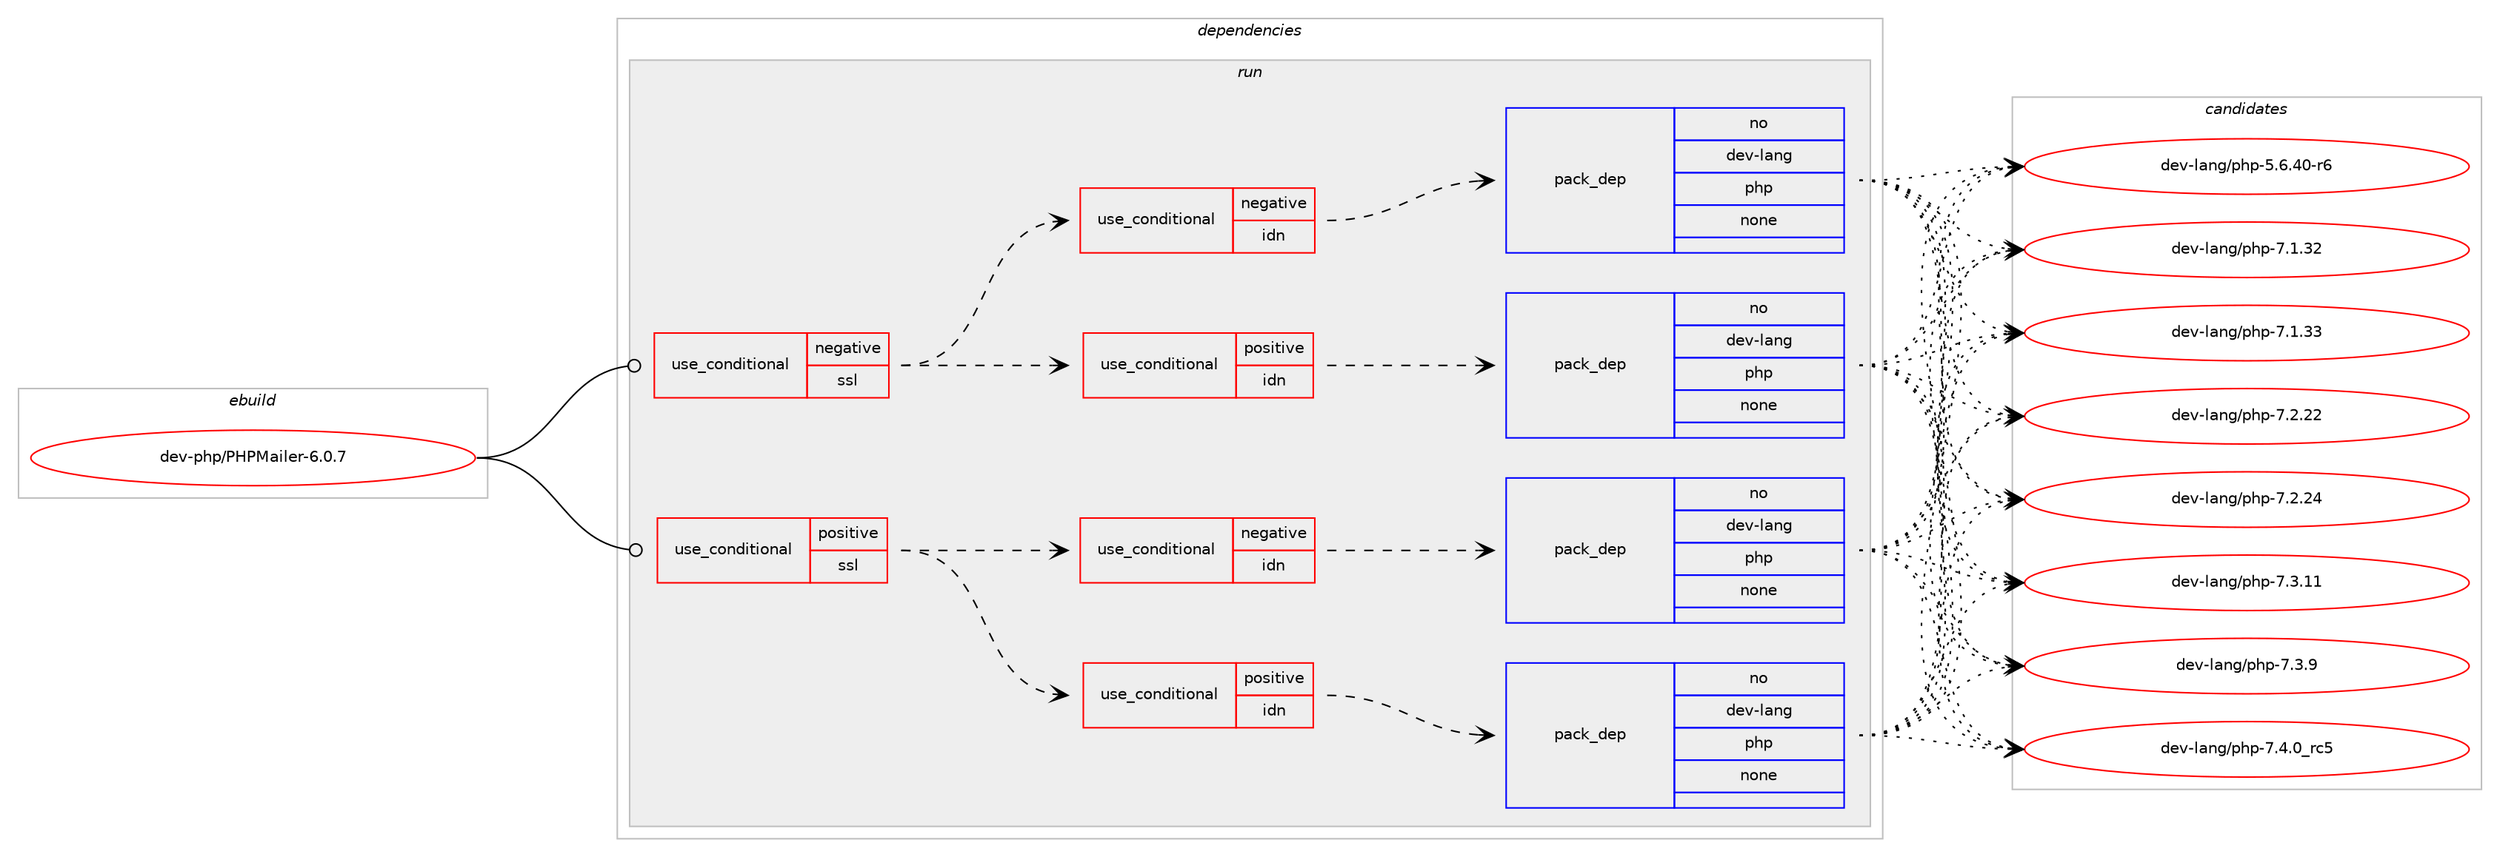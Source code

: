 digraph prolog {

# *************
# Graph options
# *************

newrank=true;
concentrate=true;
compound=true;
graph [rankdir=LR,fontname=Helvetica,fontsize=10,ranksep=1.5];#, ranksep=2.5, nodesep=0.2];
edge  [arrowhead=vee];
node  [fontname=Helvetica,fontsize=10];

# **********
# The ebuild
# **********

subgraph cluster_leftcol {
color=gray;
rank=same;
label=<<i>ebuild</i>>;
id [label="dev-php/PHPMailer-6.0.7", color=red, width=4, href="../dev-php/PHPMailer-6.0.7.svg"];
}

# ****************
# The dependencies
# ****************

subgraph cluster_midcol {
color=gray;
label=<<i>dependencies</i>>;
subgraph cluster_compile {
fillcolor="#eeeeee";
style=filled;
label=<<i>compile</i>>;
}
subgraph cluster_compileandrun {
fillcolor="#eeeeee";
style=filled;
label=<<i>compile and run</i>>;
}
subgraph cluster_run {
fillcolor="#eeeeee";
style=filled;
label=<<i>run</i>>;
subgraph cond134719 {
dependency589315 [label=<<TABLE BORDER="0" CELLBORDER="1" CELLSPACING="0" CELLPADDING="4"><TR><TD ROWSPAN="3" CELLPADDING="10">use_conditional</TD></TR><TR><TD>negative</TD></TR><TR><TD>ssl</TD></TR></TABLE>>, shape=none, color=red];
subgraph cond134720 {
dependency589316 [label=<<TABLE BORDER="0" CELLBORDER="1" CELLSPACING="0" CELLPADDING="4"><TR><TD ROWSPAN="3" CELLPADDING="10">use_conditional</TD></TR><TR><TD>positive</TD></TR><TR><TD>idn</TD></TR></TABLE>>, shape=none, color=red];
subgraph pack442928 {
dependency589317 [label=<<TABLE BORDER="0" CELLBORDER="1" CELLSPACING="0" CELLPADDING="4" WIDTH="220"><TR><TD ROWSPAN="6" CELLPADDING="30">pack_dep</TD></TR><TR><TD WIDTH="110">no</TD></TR><TR><TD>dev-lang</TD></TR><TR><TD>php</TD></TR><TR><TD>none</TD></TR><TR><TD></TD></TR></TABLE>>, shape=none, color=blue];
}
dependency589316:e -> dependency589317:w [weight=20,style="dashed",arrowhead="vee"];
}
dependency589315:e -> dependency589316:w [weight=20,style="dashed",arrowhead="vee"];
subgraph cond134721 {
dependency589318 [label=<<TABLE BORDER="0" CELLBORDER="1" CELLSPACING="0" CELLPADDING="4"><TR><TD ROWSPAN="3" CELLPADDING="10">use_conditional</TD></TR><TR><TD>negative</TD></TR><TR><TD>idn</TD></TR></TABLE>>, shape=none, color=red];
subgraph pack442929 {
dependency589319 [label=<<TABLE BORDER="0" CELLBORDER="1" CELLSPACING="0" CELLPADDING="4" WIDTH="220"><TR><TD ROWSPAN="6" CELLPADDING="30">pack_dep</TD></TR><TR><TD WIDTH="110">no</TD></TR><TR><TD>dev-lang</TD></TR><TR><TD>php</TD></TR><TR><TD>none</TD></TR><TR><TD></TD></TR></TABLE>>, shape=none, color=blue];
}
dependency589318:e -> dependency589319:w [weight=20,style="dashed",arrowhead="vee"];
}
dependency589315:e -> dependency589318:w [weight=20,style="dashed",arrowhead="vee"];
}
id:e -> dependency589315:w [weight=20,style="solid",arrowhead="odot"];
subgraph cond134722 {
dependency589320 [label=<<TABLE BORDER="0" CELLBORDER="1" CELLSPACING="0" CELLPADDING="4"><TR><TD ROWSPAN="3" CELLPADDING="10">use_conditional</TD></TR><TR><TD>positive</TD></TR><TR><TD>ssl</TD></TR></TABLE>>, shape=none, color=red];
subgraph cond134723 {
dependency589321 [label=<<TABLE BORDER="0" CELLBORDER="1" CELLSPACING="0" CELLPADDING="4"><TR><TD ROWSPAN="3" CELLPADDING="10">use_conditional</TD></TR><TR><TD>positive</TD></TR><TR><TD>idn</TD></TR></TABLE>>, shape=none, color=red];
subgraph pack442930 {
dependency589322 [label=<<TABLE BORDER="0" CELLBORDER="1" CELLSPACING="0" CELLPADDING="4" WIDTH="220"><TR><TD ROWSPAN="6" CELLPADDING="30">pack_dep</TD></TR><TR><TD WIDTH="110">no</TD></TR><TR><TD>dev-lang</TD></TR><TR><TD>php</TD></TR><TR><TD>none</TD></TR><TR><TD></TD></TR></TABLE>>, shape=none, color=blue];
}
dependency589321:e -> dependency589322:w [weight=20,style="dashed",arrowhead="vee"];
}
dependency589320:e -> dependency589321:w [weight=20,style="dashed",arrowhead="vee"];
subgraph cond134724 {
dependency589323 [label=<<TABLE BORDER="0" CELLBORDER="1" CELLSPACING="0" CELLPADDING="4"><TR><TD ROWSPAN="3" CELLPADDING="10">use_conditional</TD></TR><TR><TD>negative</TD></TR><TR><TD>idn</TD></TR></TABLE>>, shape=none, color=red];
subgraph pack442931 {
dependency589324 [label=<<TABLE BORDER="0" CELLBORDER="1" CELLSPACING="0" CELLPADDING="4" WIDTH="220"><TR><TD ROWSPAN="6" CELLPADDING="30">pack_dep</TD></TR><TR><TD WIDTH="110">no</TD></TR><TR><TD>dev-lang</TD></TR><TR><TD>php</TD></TR><TR><TD>none</TD></TR><TR><TD></TD></TR></TABLE>>, shape=none, color=blue];
}
dependency589323:e -> dependency589324:w [weight=20,style="dashed",arrowhead="vee"];
}
dependency589320:e -> dependency589323:w [weight=20,style="dashed",arrowhead="vee"];
}
id:e -> dependency589320:w [weight=20,style="solid",arrowhead="odot"];
}
}

# **************
# The candidates
# **************

subgraph cluster_choices {
rank=same;
color=gray;
label=<<i>candidates</i>>;

subgraph choice442928 {
color=black;
nodesep=1;
choice100101118451089711010347112104112455346544652484511454 [label="dev-lang/php-5.6.40-r6", color=red, width=4,href="../dev-lang/php-5.6.40-r6.svg"];
choice10010111845108971101034711210411245554649465150 [label="dev-lang/php-7.1.32", color=red, width=4,href="../dev-lang/php-7.1.32.svg"];
choice10010111845108971101034711210411245554649465151 [label="dev-lang/php-7.1.33", color=red, width=4,href="../dev-lang/php-7.1.33.svg"];
choice10010111845108971101034711210411245554650465050 [label="dev-lang/php-7.2.22", color=red, width=4,href="../dev-lang/php-7.2.22.svg"];
choice10010111845108971101034711210411245554650465052 [label="dev-lang/php-7.2.24", color=red, width=4,href="../dev-lang/php-7.2.24.svg"];
choice10010111845108971101034711210411245554651464949 [label="dev-lang/php-7.3.11", color=red, width=4,href="../dev-lang/php-7.3.11.svg"];
choice100101118451089711010347112104112455546514657 [label="dev-lang/php-7.3.9", color=red, width=4,href="../dev-lang/php-7.3.9.svg"];
choice100101118451089711010347112104112455546524648951149953 [label="dev-lang/php-7.4.0_rc5", color=red, width=4,href="../dev-lang/php-7.4.0_rc5.svg"];
dependency589317:e -> choice100101118451089711010347112104112455346544652484511454:w [style=dotted,weight="100"];
dependency589317:e -> choice10010111845108971101034711210411245554649465150:w [style=dotted,weight="100"];
dependency589317:e -> choice10010111845108971101034711210411245554649465151:w [style=dotted,weight="100"];
dependency589317:e -> choice10010111845108971101034711210411245554650465050:w [style=dotted,weight="100"];
dependency589317:e -> choice10010111845108971101034711210411245554650465052:w [style=dotted,weight="100"];
dependency589317:e -> choice10010111845108971101034711210411245554651464949:w [style=dotted,weight="100"];
dependency589317:e -> choice100101118451089711010347112104112455546514657:w [style=dotted,weight="100"];
dependency589317:e -> choice100101118451089711010347112104112455546524648951149953:w [style=dotted,weight="100"];
}
subgraph choice442929 {
color=black;
nodesep=1;
choice100101118451089711010347112104112455346544652484511454 [label="dev-lang/php-5.6.40-r6", color=red, width=4,href="../dev-lang/php-5.6.40-r6.svg"];
choice10010111845108971101034711210411245554649465150 [label="dev-lang/php-7.1.32", color=red, width=4,href="../dev-lang/php-7.1.32.svg"];
choice10010111845108971101034711210411245554649465151 [label="dev-lang/php-7.1.33", color=red, width=4,href="../dev-lang/php-7.1.33.svg"];
choice10010111845108971101034711210411245554650465050 [label="dev-lang/php-7.2.22", color=red, width=4,href="../dev-lang/php-7.2.22.svg"];
choice10010111845108971101034711210411245554650465052 [label="dev-lang/php-7.2.24", color=red, width=4,href="../dev-lang/php-7.2.24.svg"];
choice10010111845108971101034711210411245554651464949 [label="dev-lang/php-7.3.11", color=red, width=4,href="../dev-lang/php-7.3.11.svg"];
choice100101118451089711010347112104112455546514657 [label="dev-lang/php-7.3.9", color=red, width=4,href="../dev-lang/php-7.3.9.svg"];
choice100101118451089711010347112104112455546524648951149953 [label="dev-lang/php-7.4.0_rc5", color=red, width=4,href="../dev-lang/php-7.4.0_rc5.svg"];
dependency589319:e -> choice100101118451089711010347112104112455346544652484511454:w [style=dotted,weight="100"];
dependency589319:e -> choice10010111845108971101034711210411245554649465150:w [style=dotted,weight="100"];
dependency589319:e -> choice10010111845108971101034711210411245554649465151:w [style=dotted,weight="100"];
dependency589319:e -> choice10010111845108971101034711210411245554650465050:w [style=dotted,weight="100"];
dependency589319:e -> choice10010111845108971101034711210411245554650465052:w [style=dotted,weight="100"];
dependency589319:e -> choice10010111845108971101034711210411245554651464949:w [style=dotted,weight="100"];
dependency589319:e -> choice100101118451089711010347112104112455546514657:w [style=dotted,weight="100"];
dependency589319:e -> choice100101118451089711010347112104112455546524648951149953:w [style=dotted,weight="100"];
}
subgraph choice442930 {
color=black;
nodesep=1;
choice100101118451089711010347112104112455346544652484511454 [label="dev-lang/php-5.6.40-r6", color=red, width=4,href="../dev-lang/php-5.6.40-r6.svg"];
choice10010111845108971101034711210411245554649465150 [label="dev-lang/php-7.1.32", color=red, width=4,href="../dev-lang/php-7.1.32.svg"];
choice10010111845108971101034711210411245554649465151 [label="dev-lang/php-7.1.33", color=red, width=4,href="../dev-lang/php-7.1.33.svg"];
choice10010111845108971101034711210411245554650465050 [label="dev-lang/php-7.2.22", color=red, width=4,href="../dev-lang/php-7.2.22.svg"];
choice10010111845108971101034711210411245554650465052 [label="dev-lang/php-7.2.24", color=red, width=4,href="../dev-lang/php-7.2.24.svg"];
choice10010111845108971101034711210411245554651464949 [label="dev-lang/php-7.3.11", color=red, width=4,href="../dev-lang/php-7.3.11.svg"];
choice100101118451089711010347112104112455546514657 [label="dev-lang/php-7.3.9", color=red, width=4,href="../dev-lang/php-7.3.9.svg"];
choice100101118451089711010347112104112455546524648951149953 [label="dev-lang/php-7.4.0_rc5", color=red, width=4,href="../dev-lang/php-7.4.0_rc5.svg"];
dependency589322:e -> choice100101118451089711010347112104112455346544652484511454:w [style=dotted,weight="100"];
dependency589322:e -> choice10010111845108971101034711210411245554649465150:w [style=dotted,weight="100"];
dependency589322:e -> choice10010111845108971101034711210411245554649465151:w [style=dotted,weight="100"];
dependency589322:e -> choice10010111845108971101034711210411245554650465050:w [style=dotted,weight="100"];
dependency589322:e -> choice10010111845108971101034711210411245554650465052:w [style=dotted,weight="100"];
dependency589322:e -> choice10010111845108971101034711210411245554651464949:w [style=dotted,weight="100"];
dependency589322:e -> choice100101118451089711010347112104112455546514657:w [style=dotted,weight="100"];
dependency589322:e -> choice100101118451089711010347112104112455546524648951149953:w [style=dotted,weight="100"];
}
subgraph choice442931 {
color=black;
nodesep=1;
choice100101118451089711010347112104112455346544652484511454 [label="dev-lang/php-5.6.40-r6", color=red, width=4,href="../dev-lang/php-5.6.40-r6.svg"];
choice10010111845108971101034711210411245554649465150 [label="dev-lang/php-7.1.32", color=red, width=4,href="../dev-lang/php-7.1.32.svg"];
choice10010111845108971101034711210411245554649465151 [label="dev-lang/php-7.1.33", color=red, width=4,href="../dev-lang/php-7.1.33.svg"];
choice10010111845108971101034711210411245554650465050 [label="dev-lang/php-7.2.22", color=red, width=4,href="../dev-lang/php-7.2.22.svg"];
choice10010111845108971101034711210411245554650465052 [label="dev-lang/php-7.2.24", color=red, width=4,href="../dev-lang/php-7.2.24.svg"];
choice10010111845108971101034711210411245554651464949 [label="dev-lang/php-7.3.11", color=red, width=4,href="../dev-lang/php-7.3.11.svg"];
choice100101118451089711010347112104112455546514657 [label="dev-lang/php-7.3.9", color=red, width=4,href="../dev-lang/php-7.3.9.svg"];
choice100101118451089711010347112104112455546524648951149953 [label="dev-lang/php-7.4.0_rc5", color=red, width=4,href="../dev-lang/php-7.4.0_rc5.svg"];
dependency589324:e -> choice100101118451089711010347112104112455346544652484511454:w [style=dotted,weight="100"];
dependency589324:e -> choice10010111845108971101034711210411245554649465150:w [style=dotted,weight="100"];
dependency589324:e -> choice10010111845108971101034711210411245554649465151:w [style=dotted,weight="100"];
dependency589324:e -> choice10010111845108971101034711210411245554650465050:w [style=dotted,weight="100"];
dependency589324:e -> choice10010111845108971101034711210411245554650465052:w [style=dotted,weight="100"];
dependency589324:e -> choice10010111845108971101034711210411245554651464949:w [style=dotted,weight="100"];
dependency589324:e -> choice100101118451089711010347112104112455546514657:w [style=dotted,weight="100"];
dependency589324:e -> choice100101118451089711010347112104112455546524648951149953:w [style=dotted,weight="100"];
}
}

}
